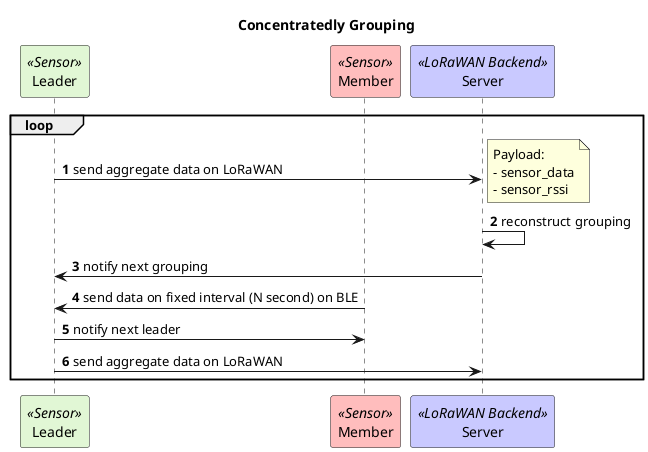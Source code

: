 @startuml
title Concentratedly Grouping
autonumber
'Entity
participant Leader as leader <<Sensor>> #e1f7d5
participant Member as member <<Sensor>> #ffbdbd
participant Server as backend <<LoRaWAN Backend>> #c9c9ff
'Sequence
Loop
leader -> backend: send aggregate data on LoRaWAN
note right
Payload:
- sensor_data
- sensor_rssi
end note

backend -> backend: reconstruct grouping
backend -> leader: notify next grouping
member -> leader: send data on fixed interval (N second) on BLE
leader -> member: notify next leader
leader -> backend: send aggregate data on LoRaWAN
end
@enduml